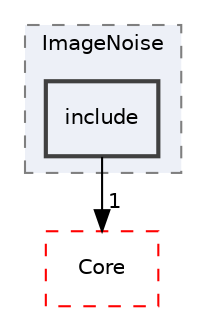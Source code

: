 digraph "include"
{
 // LATEX_PDF_SIZE
  edge [fontname="Helvetica",fontsize="10",labelfontname="Helvetica",labelfontsize="10"];
  node [fontname="Helvetica",fontsize="10",shape=record];
  compound=true
  subgraph clusterdir_2ab6240033a4c33b86918a632b3e194a {
    graph [ bgcolor="#edf0f7", pencolor="grey50", style="filled,dashed,", label="ImageNoise", fontname="Helvetica", fontsize="10", URL="dir_2ab6240033a4c33b86918a632b3e194a.html"]
  dir_6ec4f3314823594b1d6d4e5cbe6c9fed [shape=box, label="include", style="filled,bold,", fillcolor="#edf0f7", color="grey25", URL="dir_6ec4f3314823594b1d6d4e5cbe6c9fed.html"];
  }
  dir_cac7f9cecb9aa42a0bd05452dddd8a21 [shape=box, label="Core", style="dashed,", fillcolor="#edf0f7", color="red", URL="dir_cac7f9cecb9aa42a0bd05452dddd8a21.html"];
  dir_6ec4f3314823594b1d6d4e5cbe6c9fed->dir_cac7f9cecb9aa42a0bd05452dddd8a21 [headlabel="1", labeldistance=1.5 headhref="dir_000101_000014.html"];
}
